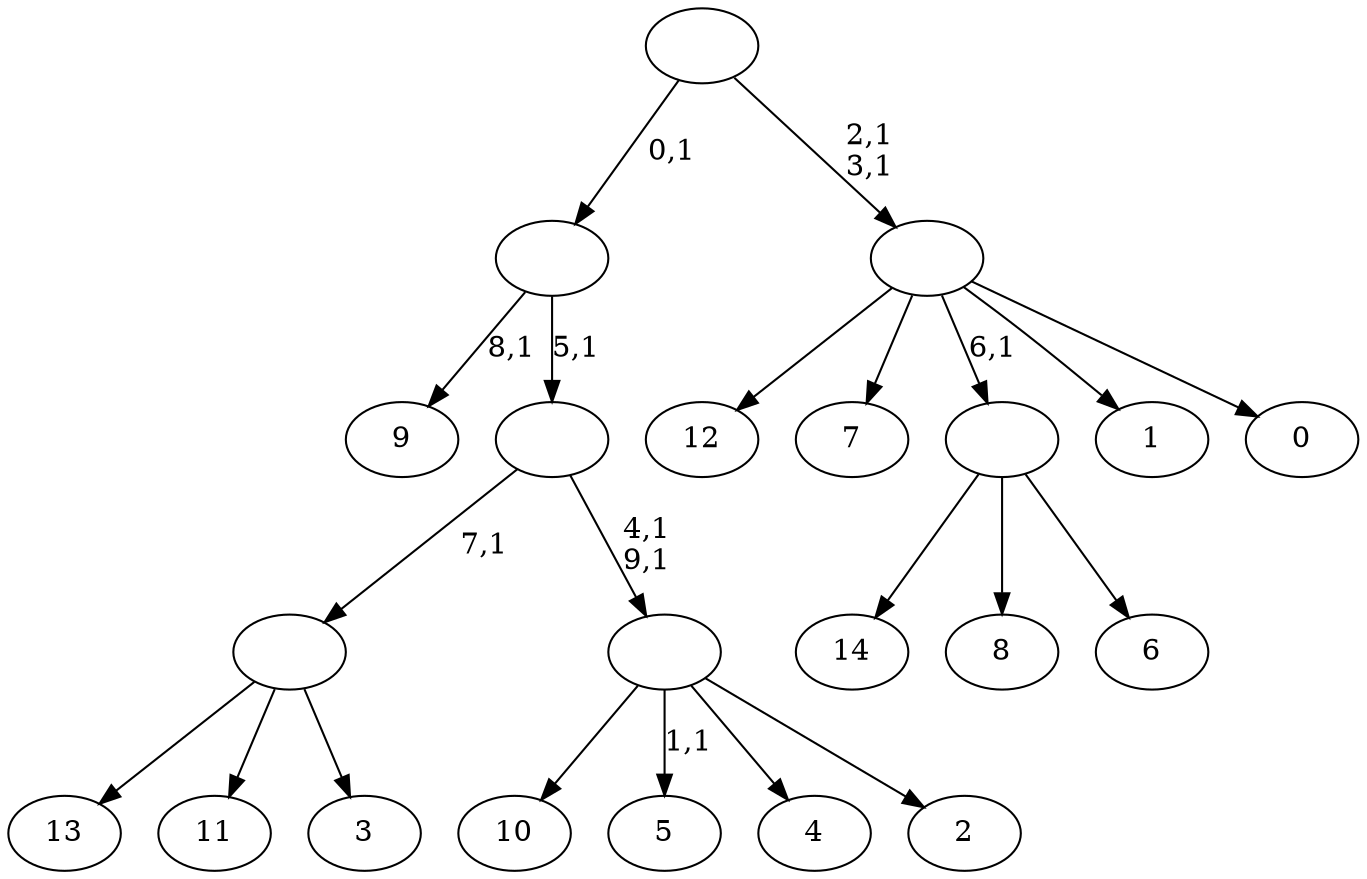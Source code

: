 digraph T {
	25 [label="14"]
	24 [label="13"]
	23 [label="12"]
	22 [label="11"]
	21 [label="10"]
	20 [label="9"]
	18 [label="8"]
	17 [label="7"]
	16 [label="6"]
	15 [label=""]
	14 [label="5"]
	12 [label="4"]
	11 [label="3"]
	10 [label=""]
	9 [label="2"]
	8 [label=""]
	6 [label=""]
	5 [label=""]
	4 [label="1"]
	3 [label="0"]
	2 [label=""]
	0 [label=""]
	15 -> 25 [label=""]
	15 -> 18 [label=""]
	15 -> 16 [label=""]
	10 -> 24 [label=""]
	10 -> 22 [label=""]
	10 -> 11 [label=""]
	8 -> 14 [label="1,1"]
	8 -> 21 [label=""]
	8 -> 12 [label=""]
	8 -> 9 [label=""]
	6 -> 8 [label="4,1\n9,1"]
	6 -> 10 [label="7,1"]
	5 -> 20 [label="8,1"]
	5 -> 6 [label="5,1"]
	2 -> 23 [label=""]
	2 -> 17 [label=""]
	2 -> 15 [label="6,1"]
	2 -> 4 [label=""]
	2 -> 3 [label=""]
	0 -> 2 [label="2,1\n3,1"]
	0 -> 5 [label="0,1"]
}
